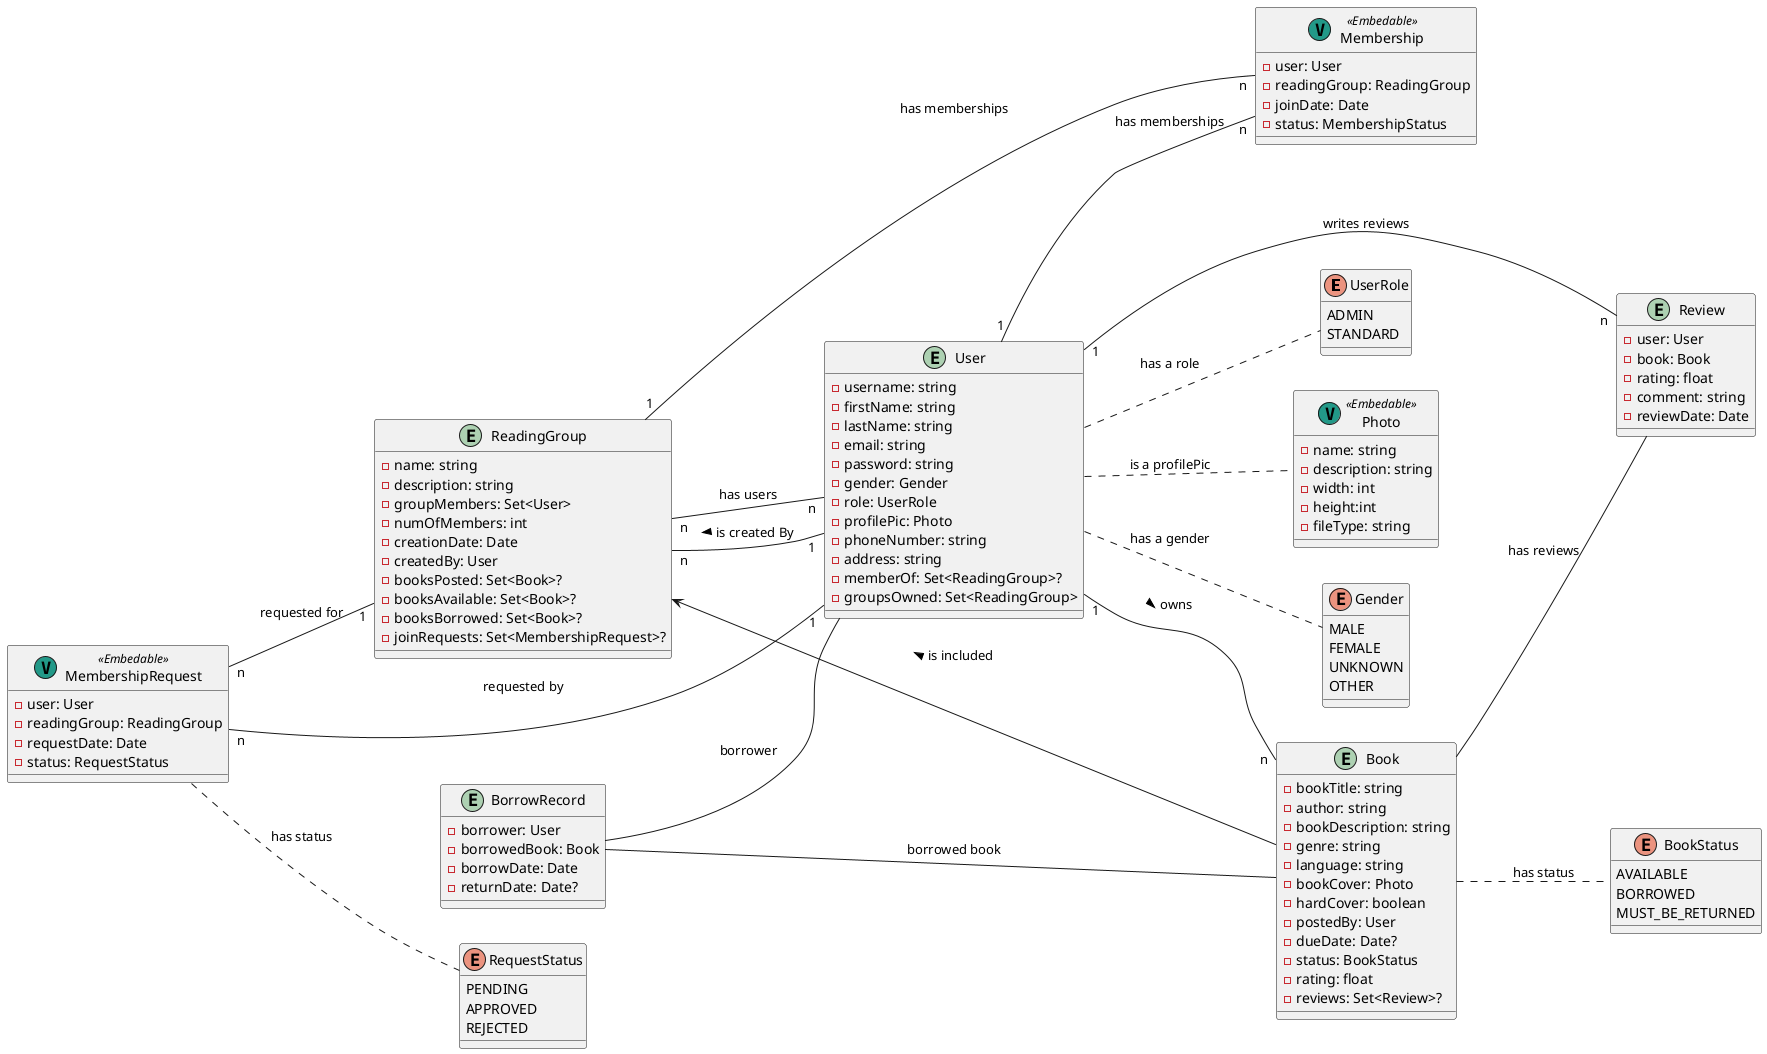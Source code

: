 @startuml

left to right direction

enum UserRole {
  ADMIN
  STANDARD
}

entity BorrowRecord {
  -borrower: User
  -borrowedBook: Book
  -borrowDate: Date
  -returnDate: Date?
}

entity Review {
  -user: User
  -book: Book
  -rating: float
  -comment: string
  -reviewDate: Date
}

enum RequestStatus {
  PENDING
  APPROVED
  REJECTED
}

entity Book {
  -bookTitle: string
  -author: string
  -bookDescription: string
  -genre: string
  - language: string
  -bookCover: Photo
  -hardCover: boolean
  -postedBy: User
  -dueDate: Date?
  -status: BookStatus
  -rating: float
  -reviews: Set<Review>?
}

entity User {
  -username: string
  -firstName: string
  -lastName: string
  -email: string
  -password: string
  -gender: Gender
  -role: UserRole
  -profilePic: Photo
  -phoneNumber: string
  -address: string
  -memberOf: Set<ReadingGroup>?
  -groupsOwned: Set<ReadingGroup>
}

entity ReadingGroup {
  -name: string
  -description: string
  -groupMembers: Set<User>
  -numOfMembers: int
  -creationDate: Date
  -createdBy: User
  -booksPosted: Set<Book>?
  -booksAvailable: Set<Book>?
  -booksBorrowed: Set<Book>?
  -joinRequests: Set<MembershipRequest>?
}

class MembershipRequest << (V,#229988) Embedable>> {
  -user: User
  -readingGroup: ReadingGroup
  -requestDate: Date
  -status: RequestStatus
}

enum BookStatus {
  AVAILABLE
  BORROWED
  MUST_BE_RETURNED
}

enum Gender {
  MALE
  FEMALE
  UNKNOWN
  OTHER
}

class Membership << (V,#229988) Embedable>>{
  -user: User
  -readingGroup: ReadingGroup
  -joinDate: Date
  -status: MembershipStatus
}

class Photo << (V,#229988) Embedable>> {
  -name: string
  -description: string
  -width: int
  -height:int
  -fileType: string
}

User .. UserRole : has a role
User .. Photo : is a profilePic
User .. Gender : has a gender
User "1" -- "n" Book : > owns
ReadingGroup <-- Book : < is included
ReadingGroup "n" -- "n" User : has users
ReadingGroup "n" -- "1" User : < is created By
BorrowRecord -- User : borrower
BorrowRecord -- Book : borrowed book
Book -- Review : has reviews
User "1" -- "n" Review : writes reviews
User "1" -- "n" Membership : has memberships
ReadingGroup "1" -- "n" Membership : has memberships
MembershipRequest "n" -- "1" User : requested by
MembershipRequest "n" -- "1" ReadingGroup : requested for
Book .. BookStatus : has status
MembershipRequest .. RequestStatus : has status

@enduml
